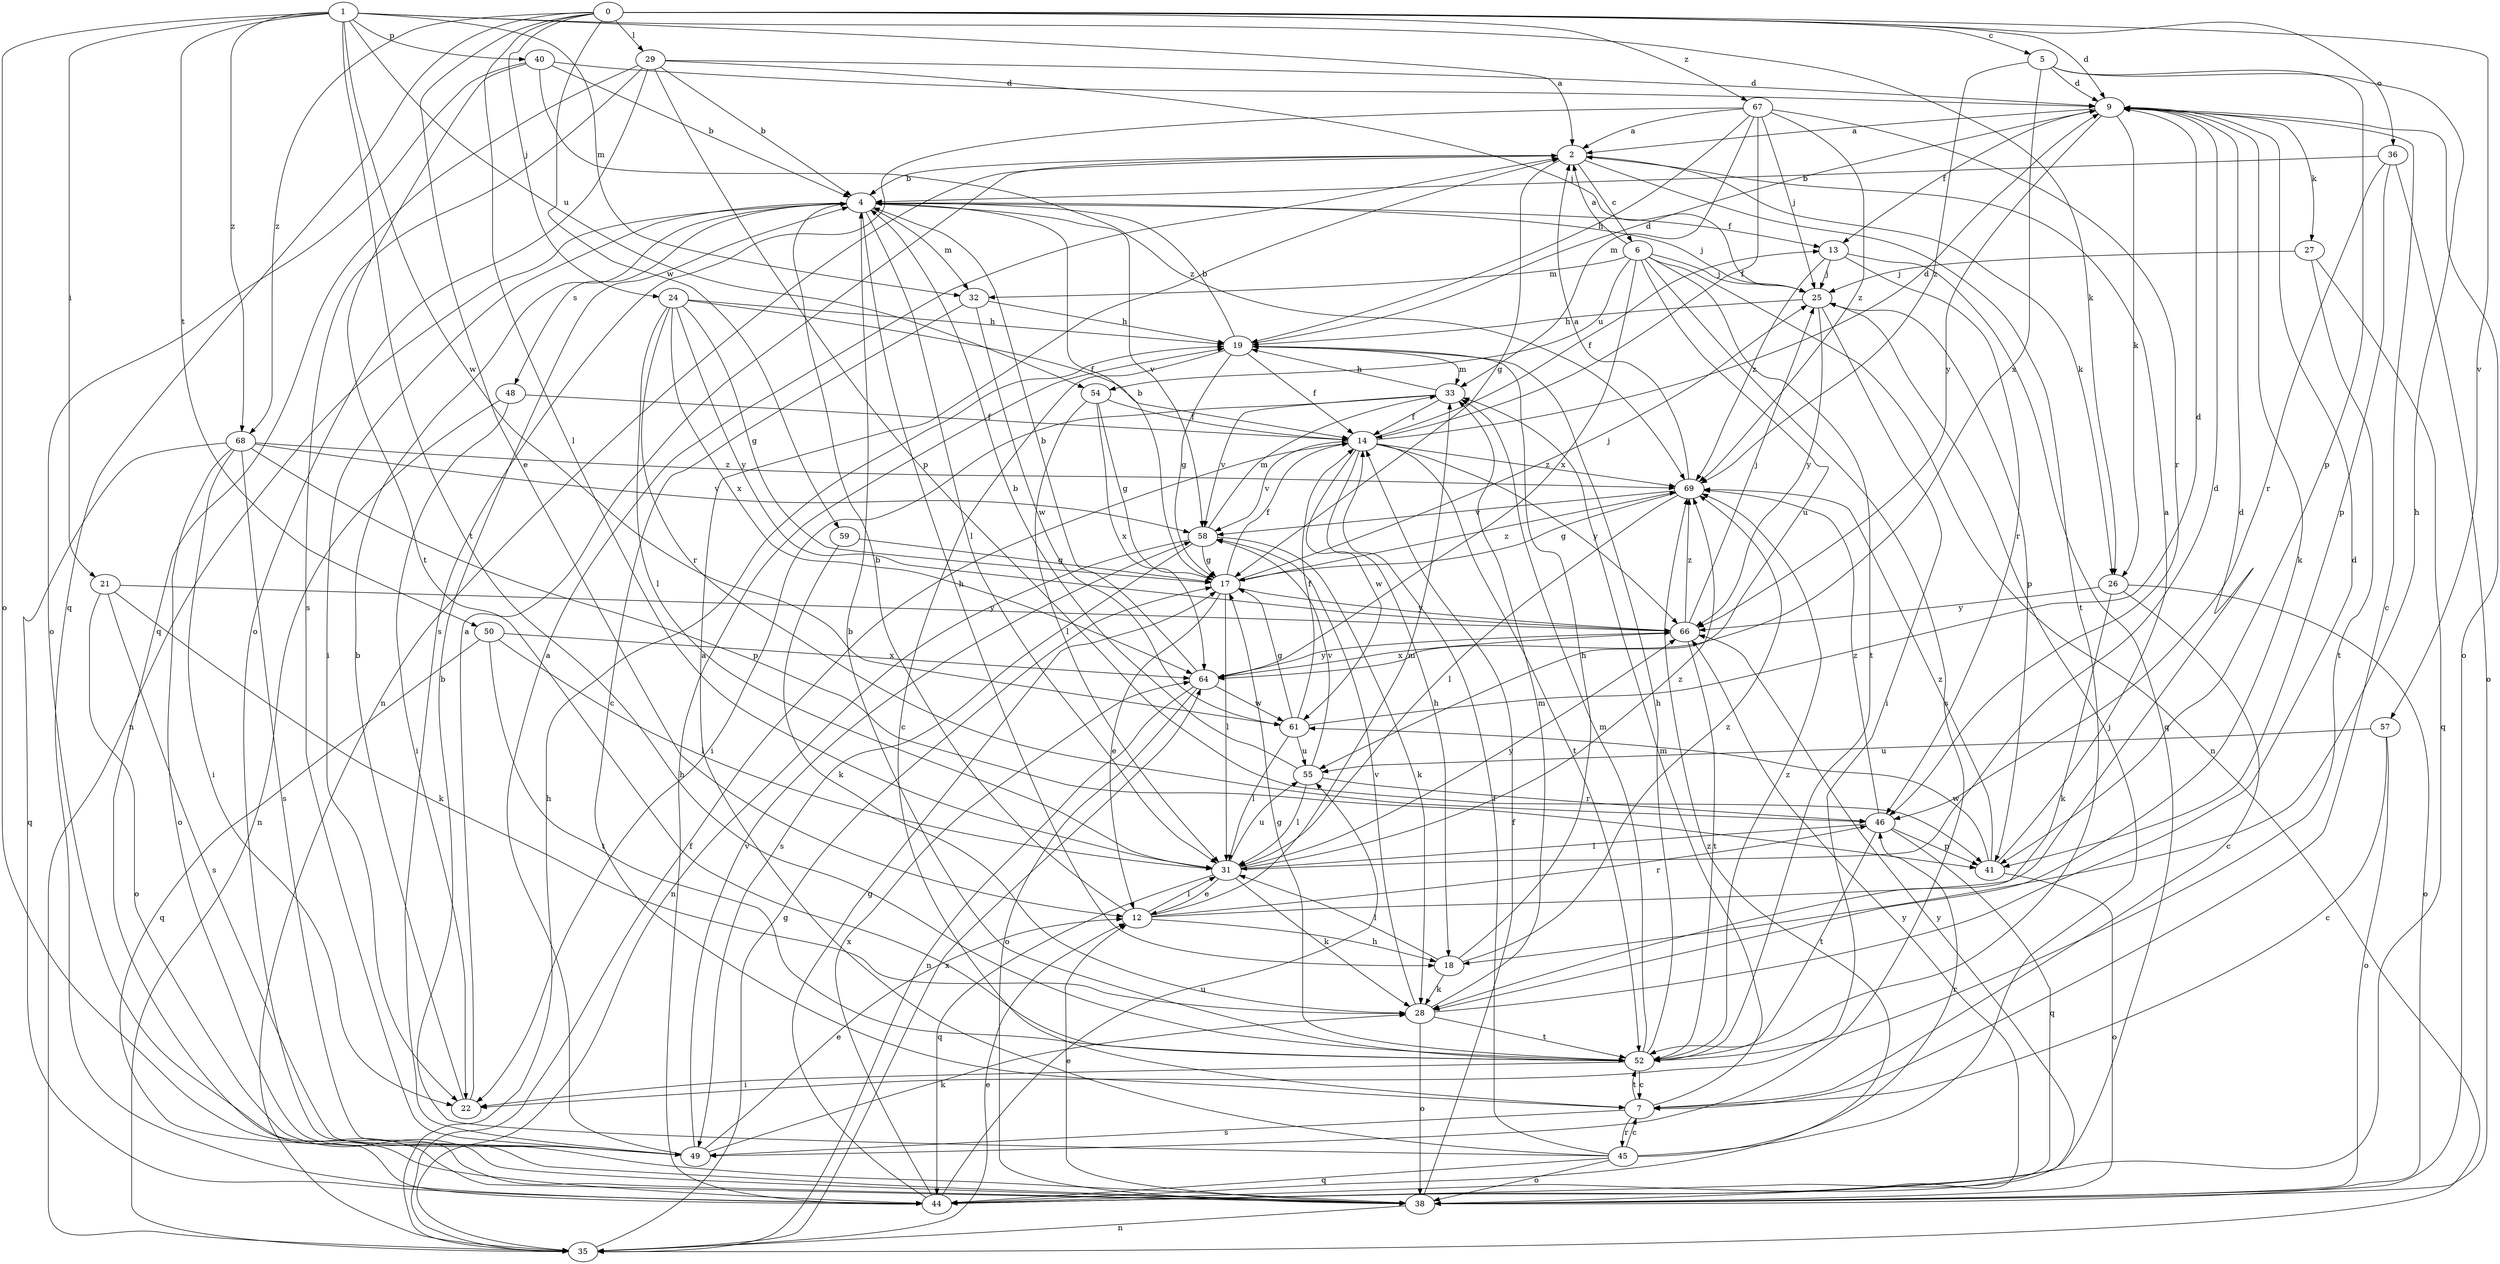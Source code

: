 strict digraph  {
0;
1;
2;
4;
5;
6;
7;
9;
12;
13;
14;
17;
18;
19;
21;
22;
24;
25;
26;
27;
28;
29;
31;
32;
33;
35;
36;
38;
40;
41;
44;
45;
46;
48;
49;
50;
52;
54;
55;
57;
58;
59;
61;
64;
66;
67;
68;
69;
0 -> 5  [label=c];
0 -> 9  [label=d];
0 -> 12  [label=e];
0 -> 24  [label=j];
0 -> 29  [label=l];
0 -> 31  [label=l];
0 -> 36  [label=o];
0 -> 44  [label=q];
0 -> 57  [label=v];
0 -> 59  [label=w];
0 -> 67  [label=z];
0 -> 68  [label=z];
1 -> 2  [label=a];
1 -> 21  [label=i];
1 -> 26  [label=k];
1 -> 32  [label=m];
1 -> 38  [label=o];
1 -> 40  [label=p];
1 -> 50  [label=t];
1 -> 52  [label=t];
1 -> 54  [label=u];
1 -> 61  [label=w];
1 -> 68  [label=z];
2 -> 4  [label=b];
2 -> 6  [label=c];
2 -> 17  [label=g];
2 -> 26  [label=k];
2 -> 35  [label=n];
2 -> 52  [label=t];
4 -> 13  [label=f];
4 -> 18  [label=h];
4 -> 22  [label=i];
4 -> 25  [label=j];
4 -> 31  [label=l];
4 -> 32  [label=m];
4 -> 35  [label=n];
4 -> 48  [label=s];
4 -> 58  [label=v];
5 -> 9  [label=d];
5 -> 18  [label=h];
5 -> 41  [label=p];
5 -> 64  [label=x];
5 -> 69  [label=z];
6 -> 2  [label=a];
6 -> 25  [label=j];
6 -> 32  [label=m];
6 -> 35  [label=n];
6 -> 49  [label=s];
6 -> 52  [label=t];
6 -> 54  [label=u];
6 -> 55  [label=u];
6 -> 64  [label=x];
7 -> 33  [label=m];
7 -> 45  [label=r];
7 -> 49  [label=s];
7 -> 52  [label=t];
9 -> 2  [label=a];
9 -> 7  [label=c];
9 -> 13  [label=f];
9 -> 26  [label=k];
9 -> 27  [label=k];
9 -> 28  [label=k];
9 -> 38  [label=o];
9 -> 66  [label=y];
12 -> 4  [label=b];
12 -> 9  [label=d];
12 -> 18  [label=h];
12 -> 31  [label=l];
12 -> 33  [label=m];
12 -> 46  [label=r];
13 -> 25  [label=j];
13 -> 44  [label=q];
13 -> 46  [label=r];
13 -> 69  [label=z];
14 -> 9  [label=d];
14 -> 13  [label=f];
14 -> 18  [label=h];
14 -> 52  [label=t];
14 -> 58  [label=v];
14 -> 61  [label=w];
14 -> 66  [label=y];
14 -> 69  [label=z];
17 -> 4  [label=b];
17 -> 12  [label=e];
17 -> 14  [label=f];
17 -> 25  [label=j];
17 -> 31  [label=l];
17 -> 66  [label=y];
17 -> 69  [label=z];
18 -> 19  [label=h];
18 -> 28  [label=k];
18 -> 31  [label=l];
18 -> 69  [label=z];
19 -> 4  [label=b];
19 -> 7  [label=c];
19 -> 9  [label=d];
19 -> 14  [label=f];
19 -> 17  [label=g];
19 -> 33  [label=m];
21 -> 28  [label=k];
21 -> 38  [label=o];
21 -> 49  [label=s];
21 -> 66  [label=y];
22 -> 2  [label=a];
22 -> 4  [label=b];
24 -> 14  [label=f];
24 -> 17  [label=g];
24 -> 19  [label=h];
24 -> 31  [label=l];
24 -> 46  [label=r];
24 -> 64  [label=x];
24 -> 66  [label=y];
25 -> 19  [label=h];
25 -> 22  [label=i];
25 -> 41  [label=p];
25 -> 66  [label=y];
26 -> 7  [label=c];
26 -> 28  [label=k];
26 -> 38  [label=o];
26 -> 66  [label=y];
27 -> 25  [label=j];
27 -> 44  [label=q];
27 -> 52  [label=t];
28 -> 9  [label=d];
28 -> 33  [label=m];
28 -> 38  [label=o];
28 -> 52  [label=t];
28 -> 58  [label=v];
29 -> 4  [label=b];
29 -> 9  [label=d];
29 -> 25  [label=j];
29 -> 38  [label=o];
29 -> 41  [label=p];
29 -> 44  [label=q];
29 -> 49  [label=s];
31 -> 9  [label=d];
31 -> 12  [label=e];
31 -> 28  [label=k];
31 -> 44  [label=q];
31 -> 55  [label=u];
31 -> 66  [label=y];
31 -> 69  [label=z];
32 -> 7  [label=c];
32 -> 19  [label=h];
32 -> 61  [label=w];
33 -> 14  [label=f];
33 -> 19  [label=h];
33 -> 22  [label=i];
33 -> 58  [label=v];
35 -> 12  [label=e];
35 -> 14  [label=f];
35 -> 17  [label=g];
35 -> 19  [label=h];
35 -> 64  [label=x];
36 -> 4  [label=b];
36 -> 38  [label=o];
36 -> 41  [label=p];
36 -> 46  [label=r];
38 -> 12  [label=e];
38 -> 14  [label=f];
38 -> 35  [label=n];
38 -> 66  [label=y];
40 -> 4  [label=b];
40 -> 9  [label=d];
40 -> 38  [label=o];
40 -> 52  [label=t];
40 -> 69  [label=z];
41 -> 2  [label=a];
41 -> 38  [label=o];
41 -> 61  [label=w];
41 -> 69  [label=z];
44 -> 17  [label=g];
44 -> 19  [label=h];
44 -> 55  [label=u];
44 -> 64  [label=x];
44 -> 66  [label=y];
44 -> 69  [label=z];
45 -> 2  [label=a];
45 -> 4  [label=b];
45 -> 7  [label=c];
45 -> 14  [label=f];
45 -> 25  [label=j];
45 -> 38  [label=o];
45 -> 44  [label=q];
45 -> 46  [label=r];
46 -> 31  [label=l];
46 -> 41  [label=p];
46 -> 44  [label=q];
46 -> 52  [label=t];
46 -> 69  [label=z];
48 -> 14  [label=f];
48 -> 22  [label=i];
48 -> 35  [label=n];
49 -> 2  [label=a];
49 -> 12  [label=e];
49 -> 28  [label=k];
49 -> 58  [label=v];
50 -> 31  [label=l];
50 -> 44  [label=q];
50 -> 52  [label=t];
50 -> 64  [label=x];
52 -> 4  [label=b];
52 -> 7  [label=c];
52 -> 17  [label=g];
52 -> 19  [label=h];
52 -> 22  [label=i];
52 -> 33  [label=m];
52 -> 69  [label=z];
54 -> 14  [label=f];
54 -> 17  [label=g];
54 -> 31  [label=l];
54 -> 64  [label=x];
55 -> 4  [label=b];
55 -> 31  [label=l];
55 -> 46  [label=r];
55 -> 58  [label=v];
57 -> 7  [label=c];
57 -> 38  [label=o];
57 -> 55  [label=u];
58 -> 17  [label=g];
58 -> 28  [label=k];
58 -> 33  [label=m];
58 -> 35  [label=n];
58 -> 49  [label=s];
59 -> 17  [label=g];
59 -> 28  [label=k];
61 -> 9  [label=d];
61 -> 14  [label=f];
61 -> 17  [label=g];
61 -> 31  [label=l];
61 -> 55  [label=u];
64 -> 4  [label=b];
64 -> 35  [label=n];
64 -> 38  [label=o];
64 -> 61  [label=w];
64 -> 66  [label=y];
66 -> 25  [label=j];
66 -> 52  [label=t];
66 -> 64  [label=x];
66 -> 69  [label=z];
67 -> 2  [label=a];
67 -> 14  [label=f];
67 -> 19  [label=h];
67 -> 25  [label=j];
67 -> 33  [label=m];
67 -> 46  [label=r];
67 -> 49  [label=s];
67 -> 69  [label=z];
68 -> 22  [label=i];
68 -> 38  [label=o];
68 -> 41  [label=p];
68 -> 44  [label=q];
68 -> 49  [label=s];
68 -> 58  [label=v];
68 -> 69  [label=z];
69 -> 2  [label=a];
69 -> 17  [label=g];
69 -> 31  [label=l];
69 -> 58  [label=v];
}
